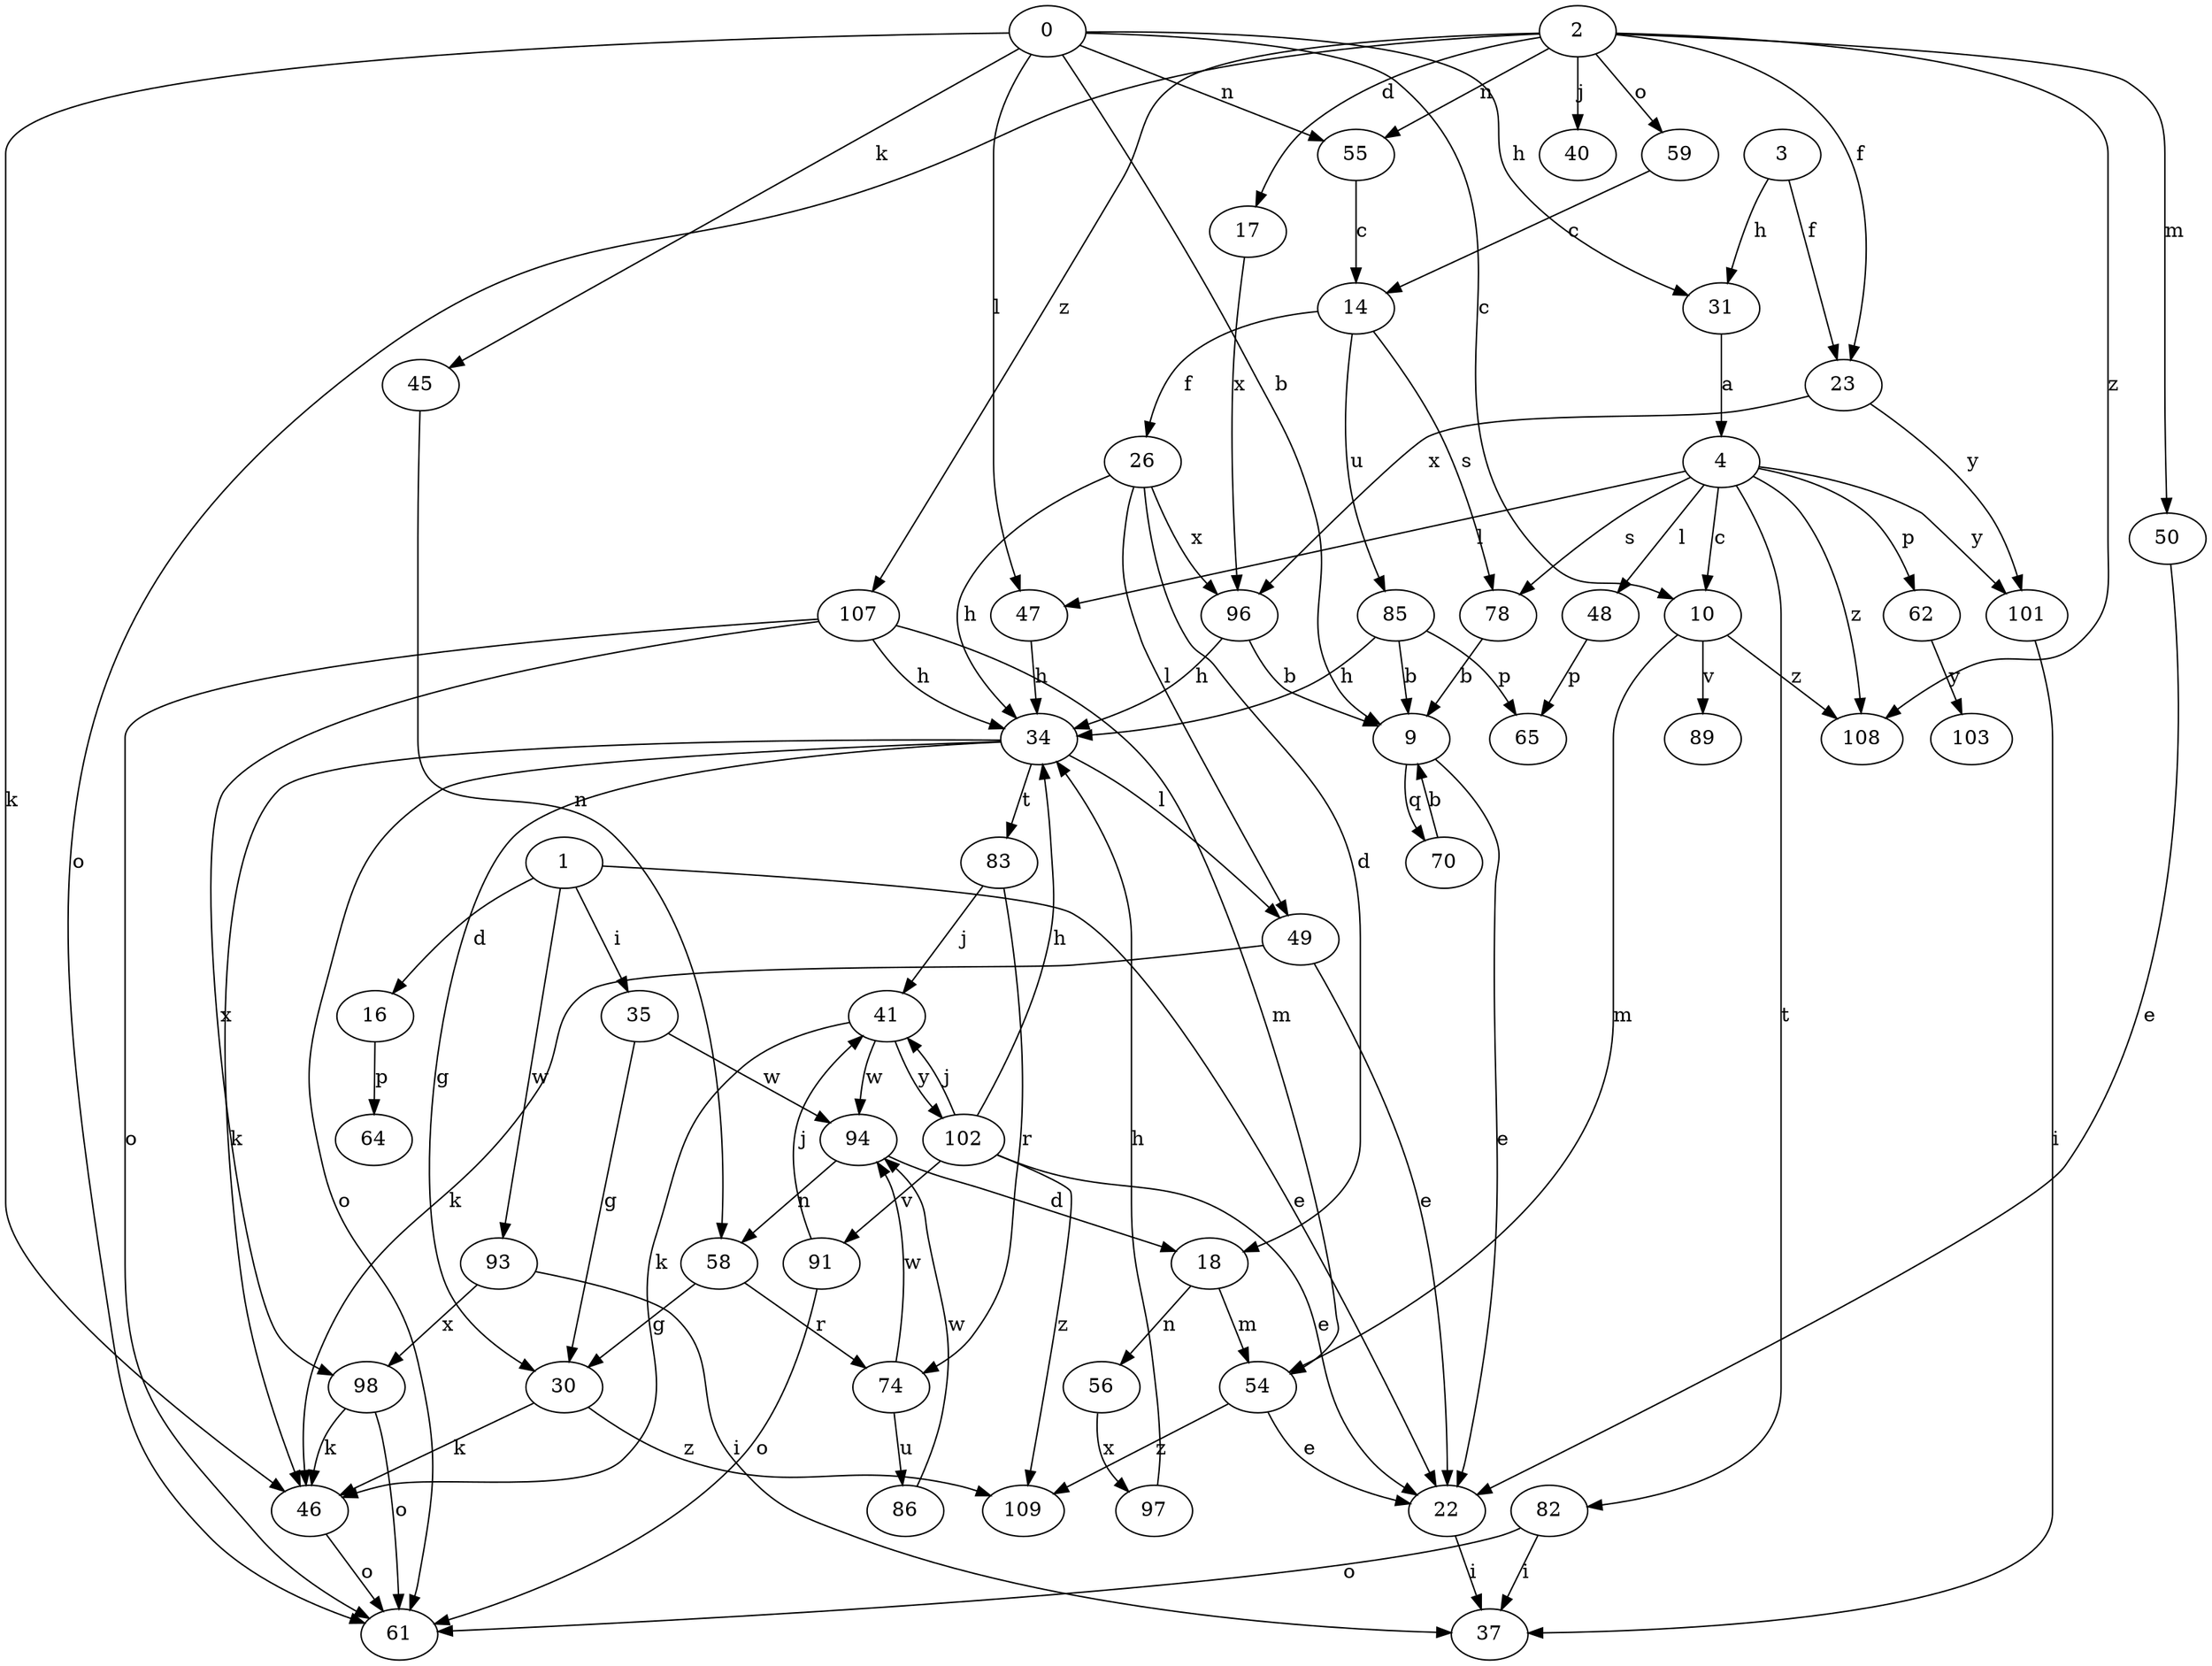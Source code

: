 strict digraph  {
0;
1;
2;
3;
4;
9;
10;
14;
16;
17;
18;
22;
23;
26;
30;
31;
34;
35;
37;
40;
41;
45;
46;
47;
48;
49;
50;
54;
55;
56;
58;
59;
61;
62;
64;
65;
70;
74;
78;
82;
83;
85;
86;
89;
91;
93;
94;
96;
97;
98;
101;
102;
103;
107;
108;
109;
0 -> 9  [label=b];
0 -> 10  [label=c];
0 -> 31  [label=h];
0 -> 45  [label=k];
0 -> 46  [label=k];
0 -> 47  [label=l];
0 -> 55  [label=n];
1 -> 16  [label=d];
1 -> 22  [label=e];
1 -> 35  [label=i];
1 -> 93  [label=w];
2 -> 17  [label=d];
2 -> 23  [label=f];
2 -> 40  [label=j];
2 -> 50  [label=m];
2 -> 55  [label=n];
2 -> 59  [label=o];
2 -> 61  [label=o];
2 -> 107  [label=z];
2 -> 108  [label=z];
3 -> 23  [label=f];
3 -> 31  [label=h];
4 -> 10  [label=c];
4 -> 47  [label=l];
4 -> 48  [label=l];
4 -> 62  [label=p];
4 -> 78  [label=s];
4 -> 82  [label=t];
4 -> 101  [label=y];
4 -> 108  [label=z];
9 -> 22  [label=e];
9 -> 70  [label=q];
10 -> 54  [label=m];
10 -> 89  [label=v];
10 -> 108  [label=z];
14 -> 26  [label=f];
14 -> 78  [label=s];
14 -> 85  [label=u];
16 -> 64  [label=p];
17 -> 96  [label=x];
18 -> 54  [label=m];
18 -> 56  [label=n];
22 -> 37  [label=i];
23 -> 96  [label=x];
23 -> 101  [label=y];
26 -> 18  [label=d];
26 -> 34  [label=h];
26 -> 49  [label=l];
26 -> 96  [label=x];
30 -> 46  [label=k];
30 -> 109  [label=z];
31 -> 4  [label=a];
34 -> 30  [label=g];
34 -> 46  [label=k];
34 -> 49  [label=l];
34 -> 61  [label=o];
34 -> 83  [label=t];
35 -> 30  [label=g];
35 -> 94  [label=w];
41 -> 46  [label=k];
41 -> 94  [label=w];
41 -> 102  [label=y];
45 -> 58  [label=n];
46 -> 61  [label=o];
47 -> 34  [label=h];
48 -> 65  [label=p];
49 -> 22  [label=e];
49 -> 46  [label=k];
50 -> 22  [label=e];
54 -> 22  [label=e];
54 -> 109  [label=z];
55 -> 14  [label=c];
56 -> 97  [label=x];
58 -> 30  [label=g];
58 -> 74  [label=r];
59 -> 14  [label=c];
62 -> 103  [label=y];
70 -> 9  [label=b];
74 -> 86  [label=u];
74 -> 94  [label=w];
78 -> 9  [label=b];
82 -> 37  [label=i];
82 -> 61  [label=o];
83 -> 41  [label=j];
83 -> 74  [label=r];
85 -> 9  [label=b];
85 -> 34  [label=h];
85 -> 65  [label=p];
86 -> 94  [label=w];
91 -> 41  [label=j];
91 -> 61  [label=o];
93 -> 37  [label=i];
93 -> 98  [label=x];
94 -> 18  [label=d];
94 -> 58  [label=n];
96 -> 9  [label=b];
96 -> 34  [label=h];
97 -> 34  [label=h];
98 -> 46  [label=k];
98 -> 61  [label=o];
101 -> 37  [label=i];
102 -> 22  [label=e];
102 -> 34  [label=h];
102 -> 41  [label=j];
102 -> 91  [label=v];
102 -> 109  [label=z];
107 -> 34  [label=h];
107 -> 54  [label=m];
107 -> 61  [label=o];
107 -> 98  [label=x];
}
